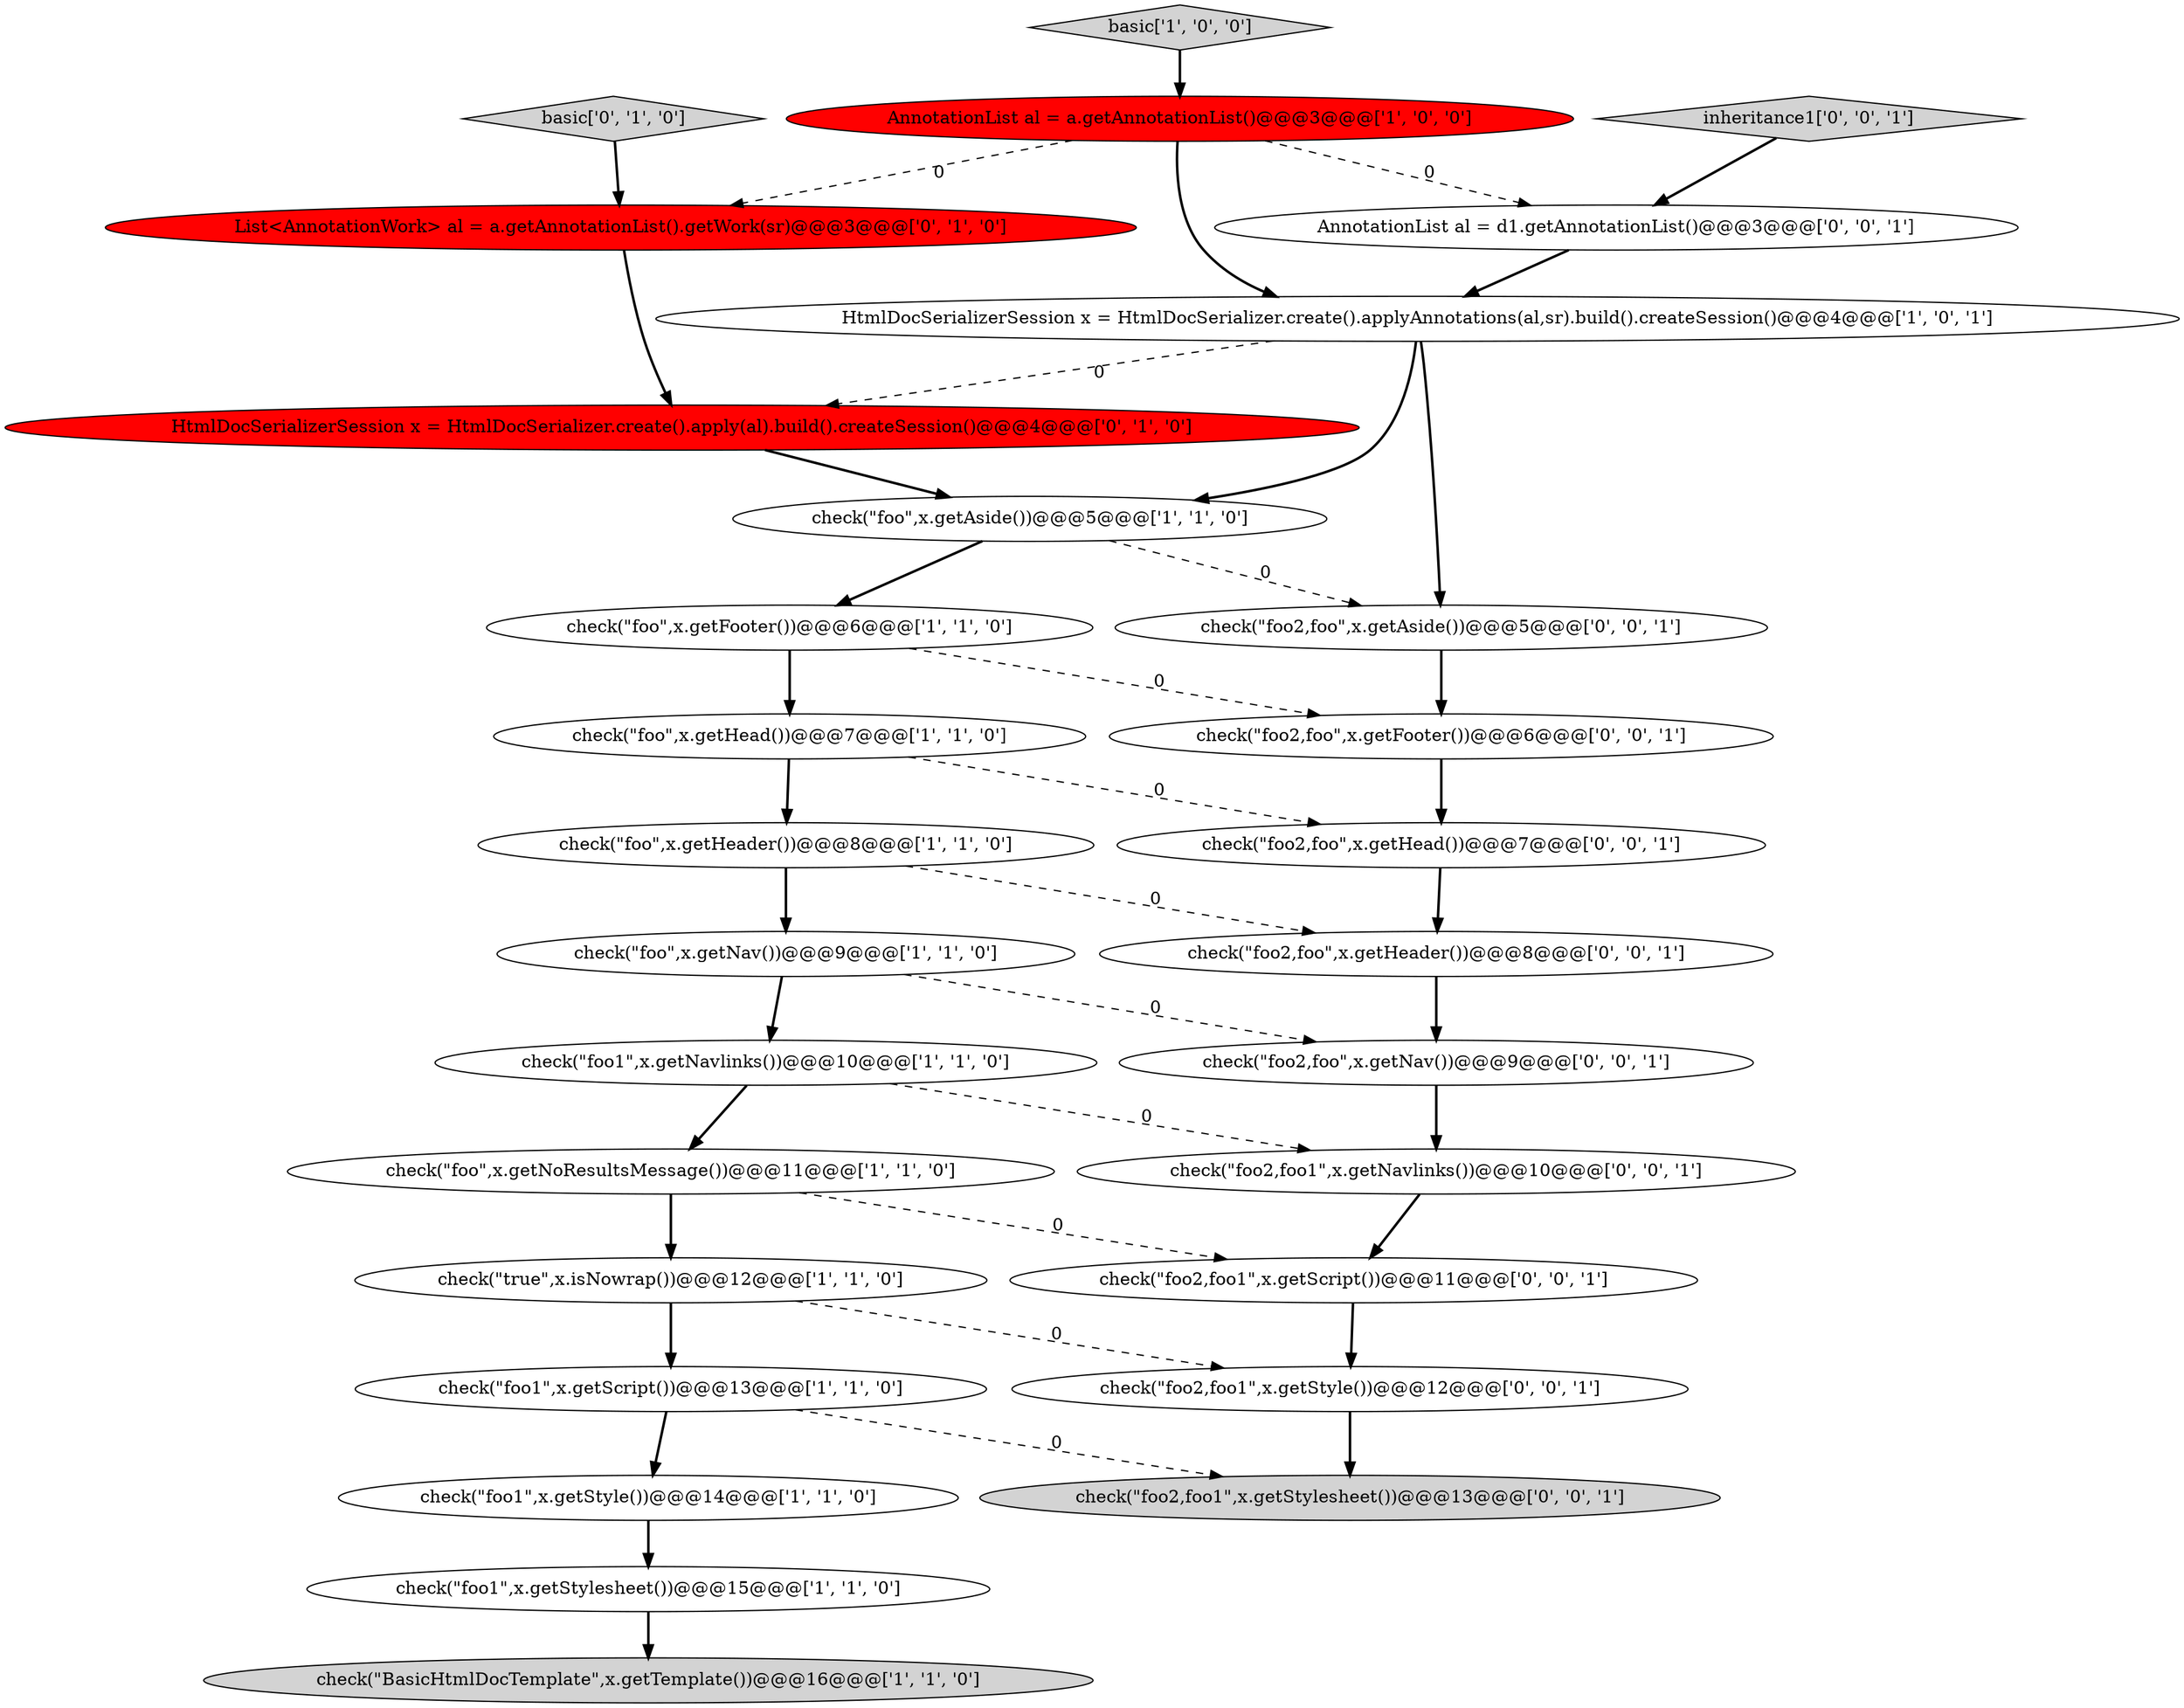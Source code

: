 digraph {
2 [style = filled, label = "check(\"BasicHtmlDocTemplate\",x.getTemplate())@@@16@@@['1', '1', '0']", fillcolor = lightgray, shape = ellipse image = "AAA0AAABBB1BBB"];
7 [style = filled, label = "check(\"foo\",x.getAside())@@@5@@@['1', '1', '0']", fillcolor = white, shape = ellipse image = "AAA0AAABBB1BBB"];
23 [style = filled, label = "check(\"foo2,foo1\",x.getStylesheet())@@@13@@@['0', '0', '1']", fillcolor = lightgray, shape = ellipse image = "AAA0AAABBB3BBB"];
6 [style = filled, label = "check(\"true\",x.isNowrap())@@@12@@@['1', '1', '0']", fillcolor = white, shape = ellipse image = "AAA0AAABBB1BBB"];
16 [style = filled, label = "HtmlDocSerializerSession x = HtmlDocSerializer.create().apply(al).build().createSession()@@@4@@@['0', '1', '0']", fillcolor = red, shape = ellipse image = "AAA1AAABBB2BBB"];
22 [style = filled, label = "check(\"foo2,foo\",x.getNav())@@@9@@@['0', '0', '1']", fillcolor = white, shape = ellipse image = "AAA0AAABBB3BBB"];
1 [style = filled, label = "check(\"foo\",x.getNoResultsMessage())@@@11@@@['1', '1', '0']", fillcolor = white, shape = ellipse image = "AAA0AAABBB1BBB"];
18 [style = filled, label = "check(\"foo2,foo\",x.getHead())@@@7@@@['0', '0', '1']", fillcolor = white, shape = ellipse image = "AAA0AAABBB3BBB"];
15 [style = filled, label = "List<AnnotationWork> al = a.getAnnotationList().getWork(sr)@@@3@@@['0', '1', '0']", fillcolor = red, shape = ellipse image = "AAA1AAABBB2BBB"];
9 [style = filled, label = "check(\"foo\",x.getFooter())@@@6@@@['1', '1', '0']", fillcolor = white, shape = ellipse image = "AAA0AAABBB1BBB"];
11 [style = filled, label = "basic['1', '0', '0']", fillcolor = lightgray, shape = diamond image = "AAA0AAABBB1BBB"];
4 [style = filled, label = "check(\"foo1\",x.getStylesheet())@@@15@@@['1', '1', '0']", fillcolor = white, shape = ellipse image = "AAA0AAABBB1BBB"];
17 [style = filled, label = "basic['0', '1', '0']", fillcolor = lightgray, shape = diamond image = "AAA0AAABBB2BBB"];
27 [style = filled, label = "check(\"foo2,foo\",x.getFooter())@@@6@@@['0', '0', '1']", fillcolor = white, shape = ellipse image = "AAA0AAABBB3BBB"];
14 [style = filled, label = "HtmlDocSerializerSession x = HtmlDocSerializer.create().applyAnnotations(al,sr).build().createSession()@@@4@@@['1', '0', '1']", fillcolor = white, shape = ellipse image = "AAA0AAABBB1BBB"];
19 [style = filled, label = "check(\"foo2,foo\",x.getHeader())@@@8@@@['0', '0', '1']", fillcolor = white, shape = ellipse image = "AAA0AAABBB3BBB"];
5 [style = filled, label = "check(\"foo\",x.getHeader())@@@8@@@['1', '1', '0']", fillcolor = white, shape = ellipse image = "AAA0AAABBB1BBB"];
13 [style = filled, label = "AnnotationList al = a.getAnnotationList()@@@3@@@['1', '0', '0']", fillcolor = red, shape = ellipse image = "AAA1AAABBB1BBB"];
0 [style = filled, label = "check(\"foo1\",x.getStyle())@@@14@@@['1', '1', '0']", fillcolor = white, shape = ellipse image = "AAA0AAABBB1BBB"];
21 [style = filled, label = "AnnotationList al = d1.getAnnotationList()@@@3@@@['0', '0', '1']", fillcolor = white, shape = ellipse image = "AAA0AAABBB3BBB"];
20 [style = filled, label = "check(\"foo2,foo1\",x.getNavlinks())@@@10@@@['0', '0', '1']", fillcolor = white, shape = ellipse image = "AAA0AAABBB3BBB"];
25 [style = filled, label = "check(\"foo2,foo1\",x.getScript())@@@11@@@['0', '0', '1']", fillcolor = white, shape = ellipse image = "AAA0AAABBB3BBB"];
8 [style = filled, label = "check(\"foo1\",x.getNavlinks())@@@10@@@['1', '1', '0']", fillcolor = white, shape = ellipse image = "AAA0AAABBB1BBB"];
28 [style = filled, label = "check(\"foo2,foo1\",x.getStyle())@@@12@@@['0', '0', '1']", fillcolor = white, shape = ellipse image = "AAA0AAABBB3BBB"];
10 [style = filled, label = "check(\"foo\",x.getHead())@@@7@@@['1', '1', '0']", fillcolor = white, shape = ellipse image = "AAA0AAABBB1BBB"];
26 [style = filled, label = "check(\"foo2,foo\",x.getAside())@@@5@@@['0', '0', '1']", fillcolor = white, shape = ellipse image = "AAA0AAABBB3BBB"];
24 [style = filled, label = "inheritance1['0', '0', '1']", fillcolor = lightgray, shape = diamond image = "AAA0AAABBB3BBB"];
12 [style = filled, label = "check(\"foo\",x.getNav())@@@9@@@['1', '1', '0']", fillcolor = white, shape = ellipse image = "AAA0AAABBB1BBB"];
3 [style = filled, label = "check(\"foo1\",x.getScript())@@@13@@@['1', '1', '0']", fillcolor = white, shape = ellipse image = "AAA0AAABBB1BBB"];
6->3 [style = bold, label=""];
27->18 [style = bold, label=""];
25->28 [style = bold, label=""];
8->20 [style = dashed, label="0"];
16->7 [style = bold, label=""];
18->19 [style = bold, label=""];
9->27 [style = dashed, label="0"];
4->2 [style = bold, label=""];
9->10 [style = bold, label=""];
15->16 [style = bold, label=""];
20->25 [style = bold, label=""];
13->15 [style = dashed, label="0"];
3->0 [style = bold, label=""];
14->7 [style = bold, label=""];
7->9 [style = bold, label=""];
8->1 [style = bold, label=""];
14->26 [style = bold, label=""];
6->28 [style = dashed, label="0"];
26->27 [style = bold, label=""];
3->23 [style = dashed, label="0"];
1->6 [style = bold, label=""];
13->21 [style = dashed, label="0"];
10->5 [style = bold, label=""];
22->20 [style = bold, label=""];
5->12 [style = bold, label=""];
24->21 [style = bold, label=""];
0->4 [style = bold, label=""];
28->23 [style = bold, label=""];
12->8 [style = bold, label=""];
11->13 [style = bold, label=""];
12->22 [style = dashed, label="0"];
17->15 [style = bold, label=""];
14->16 [style = dashed, label="0"];
7->26 [style = dashed, label="0"];
1->25 [style = dashed, label="0"];
5->19 [style = dashed, label="0"];
19->22 [style = bold, label=""];
13->14 [style = bold, label=""];
10->18 [style = dashed, label="0"];
21->14 [style = bold, label=""];
}
